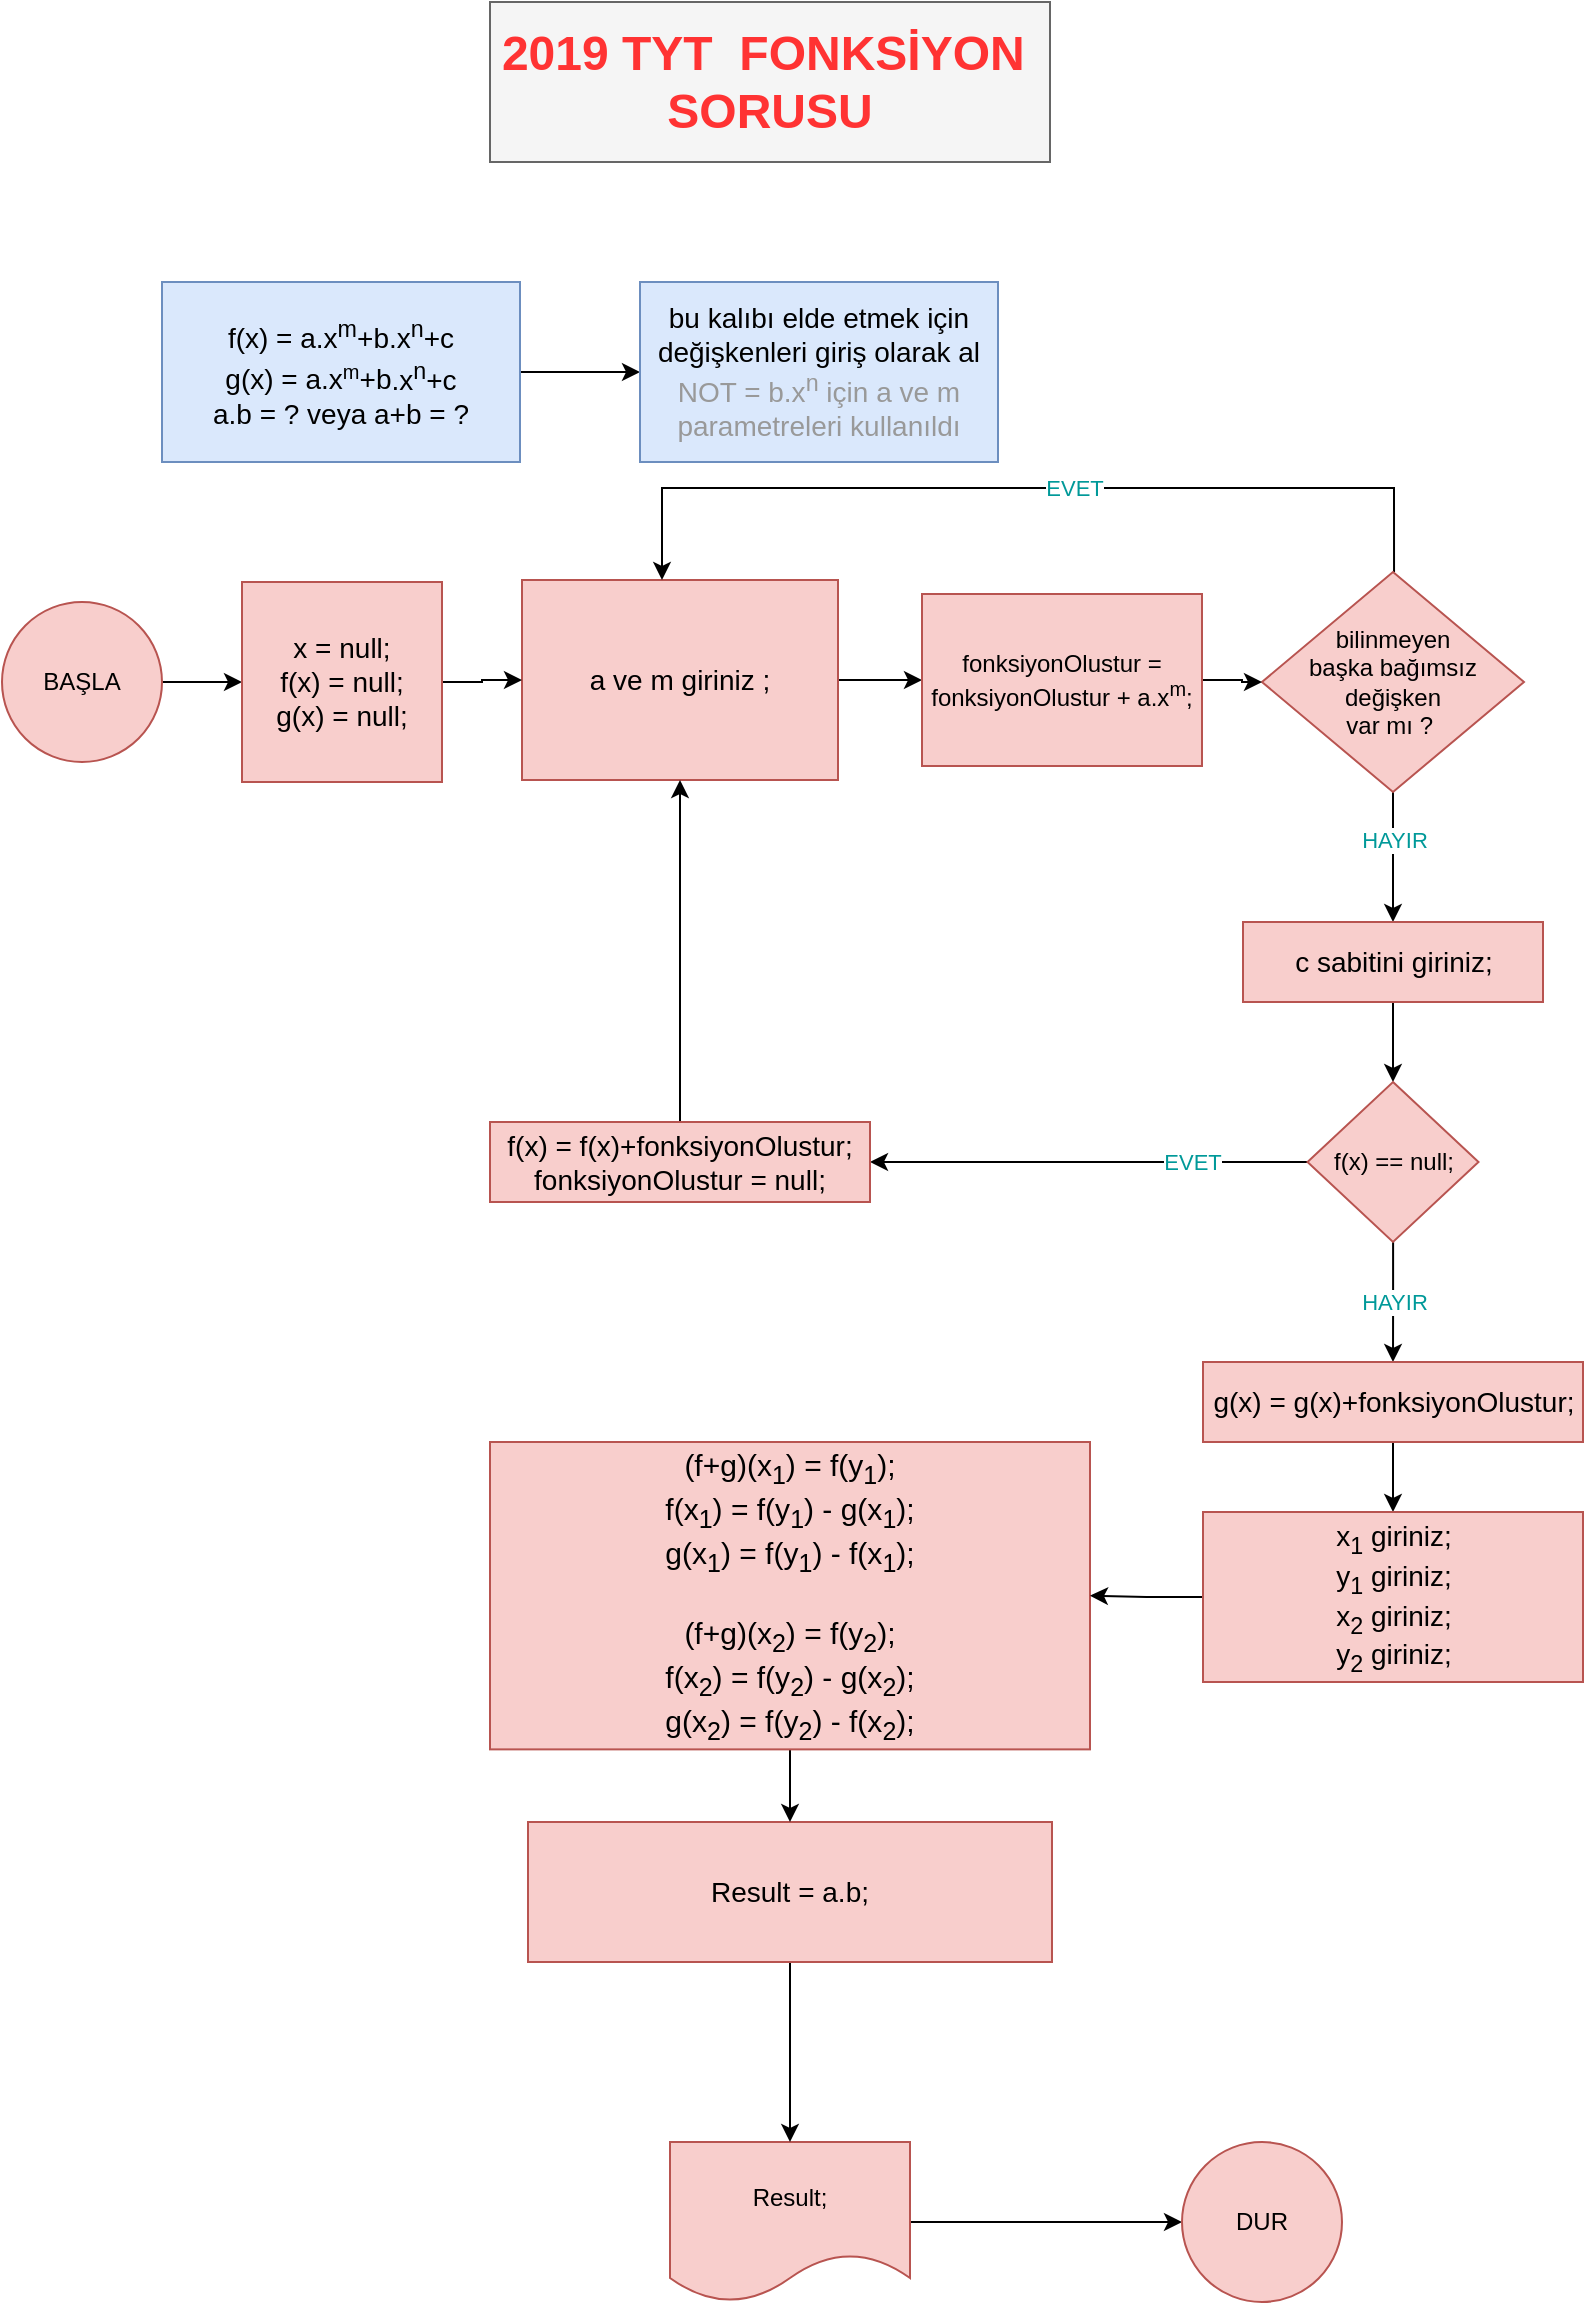 <mxfile version="15.0.3" type="device"><diagram id="iu3krupmU1owaXAWCSUy" name="Page-1"><mxGraphModel dx="998" dy="1717" grid="1" gridSize="10" guides="1" tooltips="1" connect="1" arrows="1" fold="1" page="1" pageScale="1" pageWidth="827" pageHeight="1169" math="0" shadow="0"><root><mxCell id="0"/><mxCell id="1" parent="0"/><mxCell id="CnNEZqUuKUXQBOZBh8n9-30" style="edgeStyle=orthogonalEdgeStyle;rounded=0;orthogonalLoop=1;jettySize=auto;html=1;verticalAlign=bottom;fontColor=#009999;labelBorderColor=none;" edge="1" parent="1" source="CnNEZqUuKUXQBOZBh8n9-2" target="CnNEZqUuKUXQBOZBh8n9-29"><mxGeometry relative="1" as="geometry"/></mxCell><mxCell id="CnNEZqUuKUXQBOZBh8n9-2" value="BAŞLA" style="ellipse;whiteSpace=wrap;html=1;aspect=fixed;labelBorderColor=none;fillColor=#f8cecc;strokeColor=#b85450;" vertex="1" parent="1"><mxGeometry x="20" y="90" width="80" height="80" as="geometry"/></mxCell><mxCell id="CnNEZqUuKUXQBOZBh8n9-35" style="edgeStyle=orthogonalEdgeStyle;rounded=0;orthogonalLoop=1;jettySize=auto;html=1;entryX=0;entryY=0.5;entryDx=0;entryDy=0;verticalAlign=bottom;fontColor=#009999;labelBorderColor=none;" edge="1" parent="1" source="CnNEZqUuKUXQBOZBh8n9-3" target="CnNEZqUuKUXQBOZBh8n9-34"><mxGeometry relative="1" as="geometry"/></mxCell><mxCell id="CnNEZqUuKUXQBOZBh8n9-3" value="&lt;span style=&quot;font-size: 14px&quot;&gt;a ve m giriniz ;&lt;/span&gt;&lt;font style=&quot;font-size: 14px&quot;&gt;&lt;br&gt;&lt;/font&gt;" style="rounded=0;whiteSpace=wrap;html=1;labelBorderColor=none;fillColor=#f8cecc;strokeColor=#b85450;" vertex="1" parent="1"><mxGeometry x="280" y="79" width="158" height="100" as="geometry"/></mxCell><mxCell id="CnNEZqUuKUXQBOZBh8n9-33" value="HAYIR" style="edgeStyle=orthogonalEdgeStyle;rounded=0;orthogonalLoop=1;jettySize=auto;html=1;entryX=0.5;entryY=0;entryDx=0;entryDy=0;verticalAlign=bottom;fontColor=#009999;labelBorderColor=none;" edge="1" parent="1" source="CnNEZqUuKUXQBOZBh8n9-4" target="CnNEZqUuKUXQBOZBh8n9-24"><mxGeometry relative="1" as="geometry"/></mxCell><mxCell id="CnNEZqUuKUXQBOZBh8n9-37" style="edgeStyle=orthogonalEdgeStyle;rounded=0;orthogonalLoop=1;jettySize=auto;html=1;verticalAlign=top;exitX=0.504;exitY=0;exitDx=0;exitDy=0;exitPerimeter=0;fontColor=#009999;labelBorderColor=none;" edge="1" parent="1" source="CnNEZqUuKUXQBOZBh8n9-4" target="CnNEZqUuKUXQBOZBh8n9-3"><mxGeometry relative="1" as="geometry"><mxPoint x="390" y="75" as="targetPoint"/><Array as="points"><mxPoint x="716" y="33"/><mxPoint x="350" y="33"/></Array></mxGeometry></mxCell><mxCell id="CnNEZqUuKUXQBOZBh8n9-38" value="EVET" style="edgeLabel;html=1;align=center;verticalAlign=middle;resizable=0;points=[];fontColor=#009999;labelBorderColor=none;" vertex="1" connectable="0" parent="CnNEZqUuKUXQBOZBh8n9-37"><mxGeometry x="-0.107" relative="1" as="geometry"><mxPoint as="offset"/></mxGeometry></mxCell><mxCell id="CnNEZqUuKUXQBOZBh8n9-4" value="bilinmeyen &lt;br&gt;başka bağımsız değişken &lt;br&gt;var mı ?&amp;nbsp;" style="rhombus;whiteSpace=wrap;html=1;labelBorderColor=none;fillColor=#f8cecc;strokeColor=#b85450;" vertex="1" parent="1"><mxGeometry x="650" y="75" width="131" height="110" as="geometry"/></mxCell><mxCell id="CnNEZqUuKUXQBOZBh8n9-55" style="edgeStyle=orthogonalEdgeStyle;rounded=0;orthogonalLoop=1;jettySize=auto;html=1;verticalAlign=top;fontColor=#009999;labelBorderColor=none;" edge="1" parent="1" source="CnNEZqUuKUXQBOZBh8n9-5" target="CnNEZqUuKUXQBOZBh8n9-6"><mxGeometry relative="1" as="geometry"/></mxCell><mxCell id="CnNEZqUuKUXQBOZBh8n9-5" value="Result;" style="shape=document;whiteSpace=wrap;html=1;boundedLbl=1;labelBorderColor=none;fillColor=#f8cecc;strokeColor=#b85450;" vertex="1" parent="1"><mxGeometry x="354" y="860" width="120" height="80" as="geometry"/></mxCell><mxCell id="CnNEZqUuKUXQBOZBh8n9-6" value="DUR" style="ellipse;whiteSpace=wrap;html=1;aspect=fixed;labelBorderColor=none;fillColor=#f8cecc;strokeColor=#b85450;" vertex="1" parent="1"><mxGeometry x="610" y="860" width="80" height="80" as="geometry"/></mxCell><mxCell id="CnNEZqUuKUXQBOZBh8n9-22" style="edgeStyle=orthogonalEdgeStyle;rounded=0;orthogonalLoop=1;jettySize=auto;html=1;fontColor=#000000;verticalAlign=bottom;" edge="1" parent="1" source="CnNEZqUuKUXQBOZBh8n9-7" target="CnNEZqUuKUXQBOZBh8n9-12"><mxGeometry relative="1" as="geometry"/></mxCell><mxCell id="CnNEZqUuKUXQBOZBh8n9-7" value="&lt;font style=&quot;font-size: 14px&quot;&gt;f(x) = a.x&lt;sup&gt;m&lt;/sup&gt;+b.x&lt;sup&gt;n&lt;/sup&gt;+c&lt;br&gt;&lt;/font&gt;&lt;span style=&quot;font-size: 14px&quot;&gt;g(x) = a.x&lt;/span&gt;&lt;sup&gt;m&lt;/sup&gt;&lt;span style=&quot;font-size: 14px&quot;&gt;+b&lt;/span&gt;&lt;span style=&quot;font-size: 14px&quot;&gt;.x&lt;sup&gt;n&lt;/sup&gt;+c&lt;br&gt;a.b = ? veya a+b = ?&lt;br&gt;&lt;/span&gt;" style="text;html=1;strokeColor=#6c8ebf;fillColor=#dae8fc;align=center;verticalAlign=middle;whiteSpace=wrap;rounded=0;" vertex="1" parent="1"><mxGeometry x="100" y="-70" width="179" height="90" as="geometry"/></mxCell><mxCell id="CnNEZqUuKUXQBOZBh8n9-12" value="&lt;span style=&quot;font-size: 14px&quot;&gt;bu kalıbı elde etmek için değişkenleri giriş olarak al&lt;br&gt;&lt;font color=&quot;#999999&quot;&gt;NOT = b.x&lt;sup&gt;n&lt;/sup&gt; için a ve m parametreleri kullanıldı&lt;/font&gt;&lt;br&gt;&lt;/span&gt;" style="text;html=1;strokeColor=#6c8ebf;fillColor=#dae8fc;align=center;verticalAlign=middle;whiteSpace=wrap;rounded=0;" vertex="1" parent="1"><mxGeometry x="339" y="-70" width="179" height="90" as="geometry"/></mxCell><mxCell id="CnNEZqUuKUXQBOZBh8n9-54" style="edgeStyle=orthogonalEdgeStyle;rounded=0;orthogonalLoop=1;jettySize=auto;html=1;verticalAlign=top;fontColor=#009999;labelBorderColor=none;" edge="1" parent="1" source="CnNEZqUuKUXQBOZBh8n9-14" target="CnNEZqUuKUXQBOZBh8n9-5"><mxGeometry relative="1" as="geometry"/></mxCell><mxCell id="CnNEZqUuKUXQBOZBh8n9-14" value="&lt;span style=&quot;font-size: 14px&quot;&gt;Result = a.b;&lt;br&gt;&lt;/span&gt;" style="rounded=0;whiteSpace=wrap;html=1;labelBorderColor=none;fillColor=#f8cecc;strokeColor=#b85450;" vertex="1" parent="1"><mxGeometry x="283" y="700" width="262" height="70" as="geometry"/></mxCell><mxCell id="CnNEZqUuKUXQBOZBh8n9-40" style="edgeStyle=orthogonalEdgeStyle;rounded=0;orthogonalLoop=1;jettySize=auto;html=1;entryX=0.5;entryY=0;entryDx=0;entryDy=0;verticalAlign=top;fontColor=#009999;labelBorderColor=none;" edge="1" parent="1" source="CnNEZqUuKUXQBOZBh8n9-24" target="CnNEZqUuKUXQBOZBh8n9-28"><mxGeometry relative="1" as="geometry"/></mxCell><mxCell id="CnNEZqUuKUXQBOZBh8n9-24" value="&lt;font style=&quot;font-size: 14px&quot;&gt;c sabitini giriniz;&lt;br&gt;&lt;/font&gt;" style="rounded=0;whiteSpace=wrap;html=1;labelBorderColor=none;fillColor=#f8cecc;strokeColor=#b85450;" vertex="1" parent="1"><mxGeometry x="640.5" y="250" width="150" height="40" as="geometry"/></mxCell><mxCell id="CnNEZqUuKUXQBOZBh8n9-41" style="edgeStyle=orthogonalEdgeStyle;rounded=0;orthogonalLoop=1;jettySize=auto;html=1;verticalAlign=top;fontColor=#009999;labelBorderColor=none;" edge="1" parent="1" source="CnNEZqUuKUXQBOZBh8n9-28" target="CnNEZqUuKUXQBOZBh8n9-46"><mxGeometry relative="1" as="geometry"><mxPoint x="600" y="370" as="targetPoint"/><Array as="points"/></mxGeometry></mxCell><mxCell id="CnNEZqUuKUXQBOZBh8n9-44" value="EVET" style="edgeLabel;html=1;align=center;verticalAlign=middle;resizable=0;points=[];fontColor=#009999;labelBorderColor=none;" vertex="1" connectable="0" parent="CnNEZqUuKUXQBOZBh8n9-41"><mxGeometry x="-0.646" y="1" relative="1" as="geometry"><mxPoint x="-20" y="-1" as="offset"/></mxGeometry></mxCell><mxCell id="CnNEZqUuKUXQBOZBh8n9-42" value="HAYIR" style="edgeStyle=orthogonalEdgeStyle;rounded=0;orthogonalLoop=1;jettySize=auto;html=1;verticalAlign=top;fontColor=#009999;labelBorderColor=none;" edge="1" parent="1" source="CnNEZqUuKUXQBOZBh8n9-28" target="CnNEZqUuKUXQBOZBh8n9-48"><mxGeometry x="-0.428" relative="1" as="geometry"><mxPoint x="713" y="480" as="targetPoint"/><Array as="points"/><mxPoint as="offset"/></mxGeometry></mxCell><mxCell id="CnNEZqUuKUXQBOZBh8n9-28" value="f(x) == null;" style="rhombus;whiteSpace=wrap;html=1;labelBorderColor=none;fillColor=#f8cecc;strokeColor=#b85450;" vertex="1" parent="1"><mxGeometry x="672.75" y="330" width="85.5" height="80" as="geometry"/></mxCell><mxCell id="CnNEZqUuKUXQBOZBh8n9-31" style="edgeStyle=orthogonalEdgeStyle;rounded=0;orthogonalLoop=1;jettySize=auto;html=1;verticalAlign=bottom;fontColor=#009999;labelBorderColor=none;" edge="1" parent="1" source="CnNEZqUuKUXQBOZBh8n9-29" target="CnNEZqUuKUXQBOZBh8n9-3"><mxGeometry relative="1" as="geometry"/></mxCell><mxCell id="CnNEZqUuKUXQBOZBh8n9-29" value="&lt;span style=&quot;font-size: 14px&quot;&gt;x = null;&lt;br&gt;f(x) = null;&lt;br&gt;g(x) = null;&lt;/span&gt;&lt;font style=&quot;font-size: 14px&quot;&gt;&lt;br&gt;&lt;/font&gt;" style="rounded=0;whiteSpace=wrap;html=1;labelBorderColor=none;fillColor=#f8cecc;strokeColor=#b85450;" vertex="1" parent="1"><mxGeometry x="140" y="80" width="100" height="100" as="geometry"/></mxCell><mxCell id="CnNEZqUuKUXQBOZBh8n9-36" style="edgeStyle=orthogonalEdgeStyle;rounded=0;orthogonalLoop=1;jettySize=auto;html=1;entryX=0;entryY=0.5;entryDx=0;entryDy=0;verticalAlign=bottom;fontColor=#009999;labelBorderColor=none;" edge="1" parent="1" source="CnNEZqUuKUXQBOZBh8n9-34" target="CnNEZqUuKUXQBOZBh8n9-4"><mxGeometry relative="1" as="geometry"/></mxCell><mxCell id="CnNEZqUuKUXQBOZBh8n9-34" value="fonksiyonOlustur = fonksiyonOlustur + a.x&lt;sup&gt;m&lt;/sup&gt;;" style="rounded=0;whiteSpace=wrap;html=1;labelBorderColor=none;fillColor=#f8cecc;strokeColor=#b85450;" vertex="1" parent="1"><mxGeometry x="480" y="86" width="140" height="86" as="geometry"/></mxCell><mxCell id="CnNEZqUuKUXQBOZBh8n9-47" style="edgeStyle=orthogonalEdgeStyle;rounded=0;orthogonalLoop=1;jettySize=auto;html=1;verticalAlign=top;fontColor=#009999;labelBorderColor=none;" edge="1" parent="1" source="CnNEZqUuKUXQBOZBh8n9-46" target="CnNEZqUuKUXQBOZBh8n9-3"><mxGeometry relative="1" as="geometry"><mxPoint x="380" y="320" as="targetPoint"/></mxGeometry></mxCell><mxCell id="CnNEZqUuKUXQBOZBh8n9-46" value="&lt;font style=&quot;font-size: 14px&quot;&gt;f(x) = f(x)+fonksiyonOlustur;&lt;br&gt;fonksiyonOlustur = null;&lt;br&gt;&lt;/font&gt;" style="rounded=0;whiteSpace=wrap;html=1;labelBorderColor=none;fillColor=#f8cecc;strokeColor=#b85450;" vertex="1" parent="1"><mxGeometry x="264" y="350" width="190" height="40" as="geometry"/></mxCell><mxCell id="CnNEZqUuKUXQBOZBh8n9-51" style="edgeStyle=orthogonalEdgeStyle;rounded=0;orthogonalLoop=1;jettySize=auto;html=1;verticalAlign=top;fontColor=#009999;labelBorderColor=none;" edge="1" parent="1" source="CnNEZqUuKUXQBOZBh8n9-48" target="CnNEZqUuKUXQBOZBh8n9-50"><mxGeometry relative="1" as="geometry"/></mxCell><mxCell id="CnNEZqUuKUXQBOZBh8n9-48" value="&lt;font style=&quot;font-size: 14px&quot;&gt;g(x) = g(x)+fonksiyonOlustur;&lt;br&gt;&lt;/font&gt;" style="rounded=0;whiteSpace=wrap;html=1;labelBorderColor=none;fillColor=#f8cecc;strokeColor=#b85450;" vertex="1" parent="1"><mxGeometry x="620.5" y="470" width="190" height="40" as="geometry"/></mxCell><mxCell id="CnNEZqUuKUXQBOZBh8n9-53" style="edgeStyle=orthogonalEdgeStyle;rounded=0;orthogonalLoop=1;jettySize=auto;html=1;verticalAlign=top;fontColor=#009999;labelBorderColor=none;" edge="1" parent="1" source="CnNEZqUuKUXQBOZBh8n9-49" target="CnNEZqUuKUXQBOZBh8n9-14"><mxGeometry relative="1" as="geometry"/></mxCell><mxCell id="CnNEZqUuKUXQBOZBh8n9-49" value="&lt;font style=&quot;font-size: 15px&quot;&gt;(f+g)(x&lt;sub&gt;1&lt;/sub&gt;) = f(y&lt;sub&gt;1&lt;/sub&gt;);&lt;br&gt;f(x&lt;sub&gt;1&lt;/sub&gt;) = f(y&lt;sub&gt;1&lt;/sub&gt;) - g(x&lt;sub&gt;1&lt;/sub&gt;);&lt;br&gt;g(x&lt;sub&gt;1&lt;/sub&gt;) = f(y&lt;sub&gt;1&lt;/sub&gt;) - f(x&lt;sub&gt;1&lt;/sub&gt;);&lt;br&gt;&lt;br&gt;(f+g)(x&lt;sub&gt;2&lt;/sub&gt;) = f(y&lt;sub&gt;2&lt;/sub&gt;);&lt;br&gt;f(x&lt;sub&gt;2&lt;/sub&gt;) = f(y&lt;sub&gt;2&lt;/sub&gt;) - g(x&lt;sub&gt;2&lt;/sub&gt;);&lt;br&gt;g(x&lt;sub&gt;2&lt;/sub&gt;) = f(y&lt;sub&gt;2&lt;/sub&gt;) - f(x&lt;sub&gt;2&lt;/sub&gt;);&lt;br style=&quot;font-size: 14px&quot;&gt;&lt;/font&gt;" style="rounded=0;whiteSpace=wrap;html=1;labelBorderColor=none;fillColor=#f8cecc;strokeColor=#b85450;" vertex="1" parent="1"><mxGeometry x="264" y="510" width="300" height="153.69" as="geometry"/></mxCell><mxCell id="CnNEZqUuKUXQBOZBh8n9-52" style="edgeStyle=orthogonalEdgeStyle;rounded=0;orthogonalLoop=1;jettySize=auto;html=1;verticalAlign=top;fontColor=#009999;labelBorderColor=none;" edge="1" parent="1" source="CnNEZqUuKUXQBOZBh8n9-50" target="CnNEZqUuKUXQBOZBh8n9-49"><mxGeometry relative="1" as="geometry"/></mxCell><mxCell id="CnNEZqUuKUXQBOZBh8n9-50" value="&lt;font&gt;&lt;font style=&quot;font-size: 14px&quot;&gt;x&lt;sub&gt;1&lt;/sub&gt; giriniz;&lt;br&gt;y&lt;sub&gt;1&lt;/sub&gt; giriniz;&lt;br&gt;x&lt;sub&gt;2&lt;/sub&gt; giriniz;&lt;br&gt;y&lt;sub&gt;2&lt;/sub&gt; giriniz;&lt;/font&gt;&lt;br&gt;&lt;/font&gt;" style="rounded=0;whiteSpace=wrap;html=1;labelBorderColor=none;fillColor=#f8cecc;strokeColor=#b85450;" vertex="1" parent="1"><mxGeometry x="620.5" y="545" width="190" height="85" as="geometry"/></mxCell><mxCell id="CnNEZqUuKUXQBOZBh8n9-58" value="&lt;b&gt;&lt;font color=&quot;#ff3333&quot; style=&quot;font-size: 24px&quot;&gt;2019 TYT&amp;nbsp; FONKSİYON&amp;nbsp; SORUSU&lt;/font&gt;&lt;/b&gt;" style="text;html=1;align=center;verticalAlign=middle;whiteSpace=wrap;rounded=0;fillColor=#f5f5f5;strokeColor=#666666;fontColor=#333333;" vertex="1" parent="1"><mxGeometry x="264" y="-210" width="280" height="80" as="geometry"/></mxCell></root></mxGraphModel></diagram></mxfile>